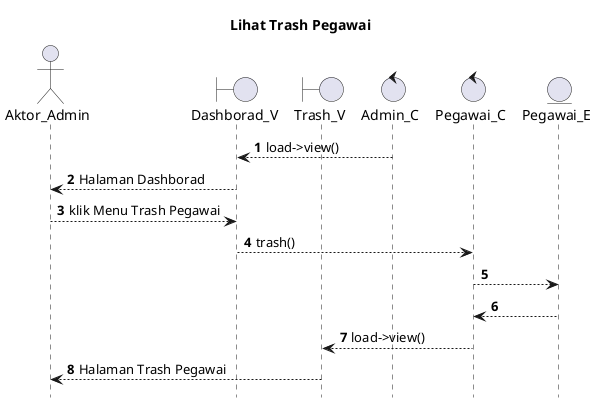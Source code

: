 @startuml

autonumber
hide footbox
title Lihat Trash Pegawai

Actor Aktor_Admin
boundary Dashborad_V
boundary Trash_V
control Admin_C
control Pegawai_C
Entity Pegawai_E

Admin_C --> Dashborad_V: load->view()
Dashborad_V --> Aktor_Admin: Halaman Dashborad
Aktor_Admin --> Dashborad_V: klik Menu Trash Pegawai
Dashborad_V --> Pegawai_C: trash()
Pegawai_C --> Pegawai_E:
    
    Pegawai_E --> Pegawai_C:
    Pegawai_C --> Trash_V: load->view()
    Trash_V --> Aktor_Admin: Halaman Trash Pegawai

@enduml